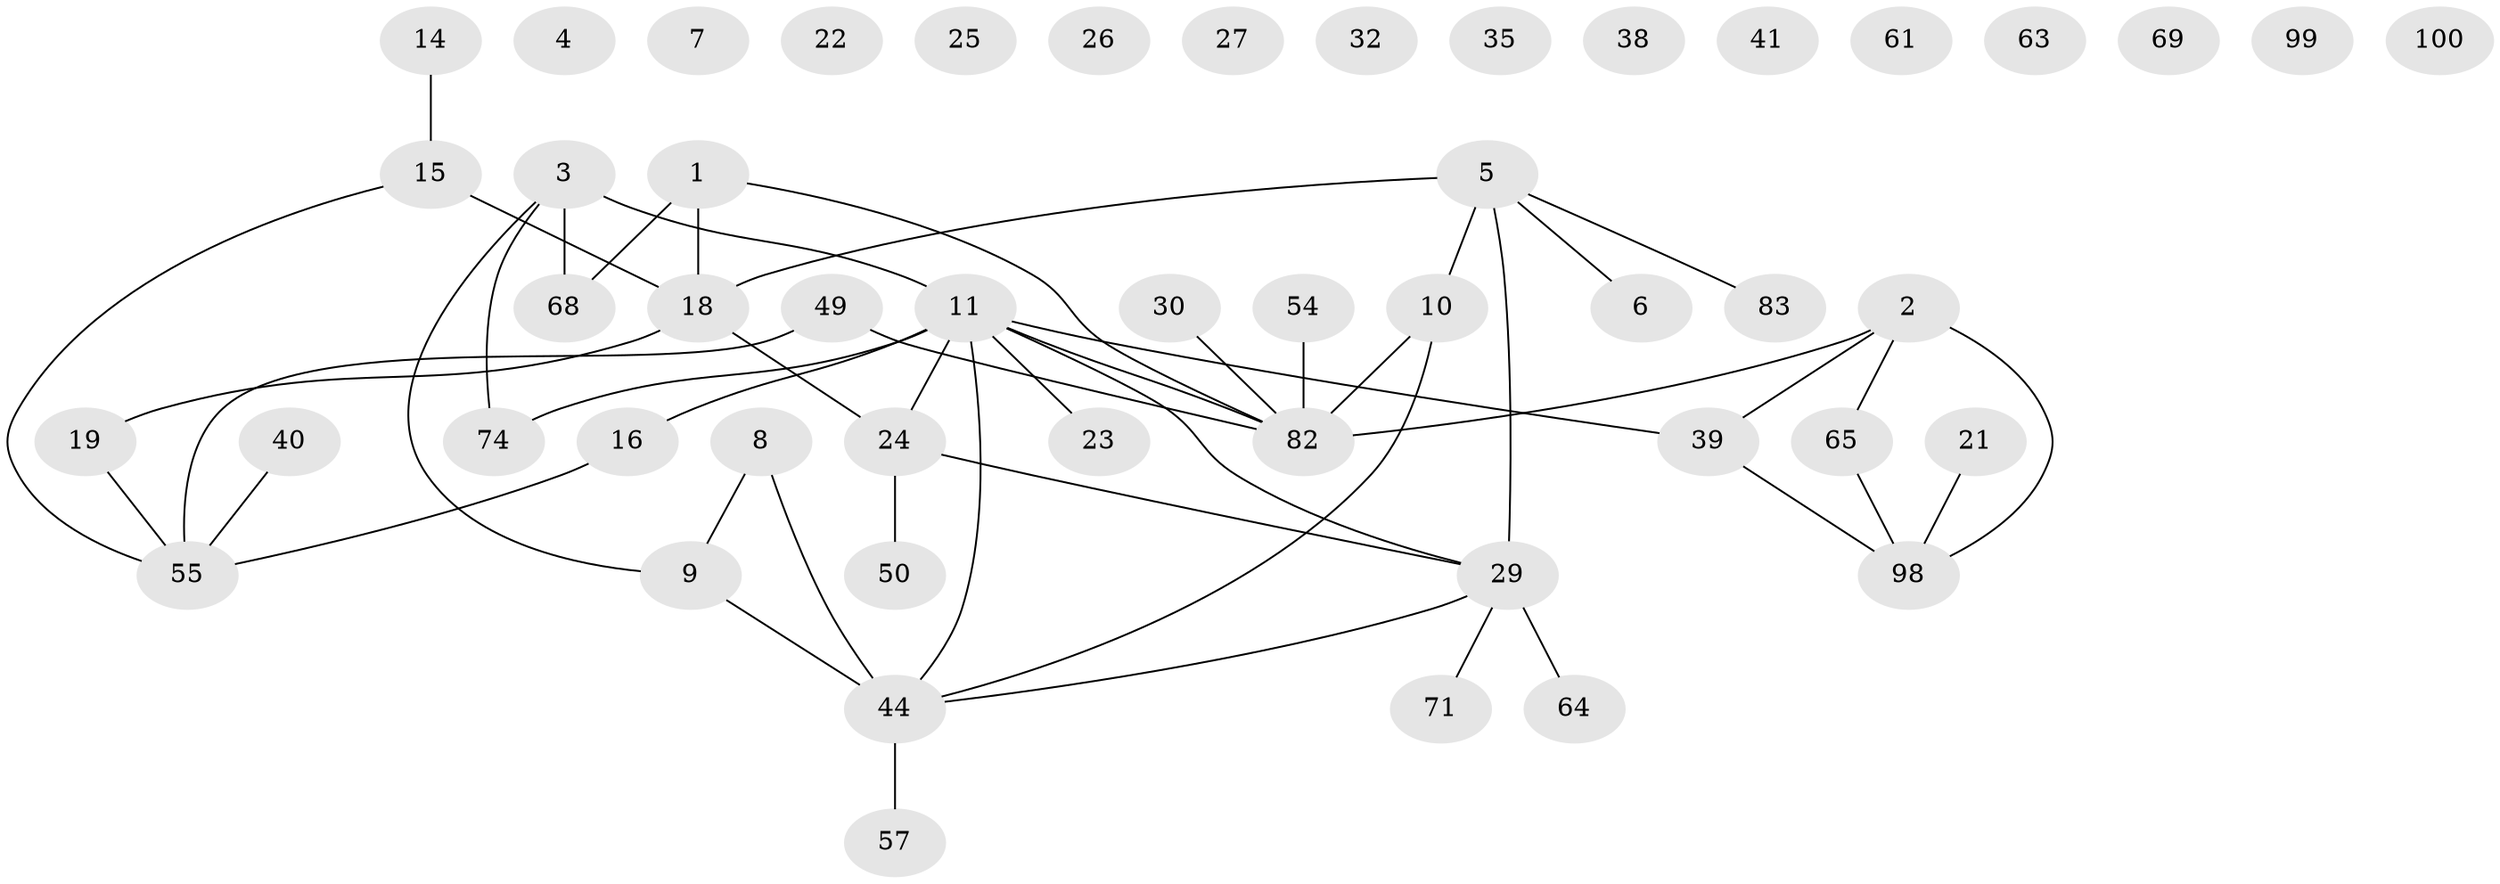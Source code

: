 // original degree distribution, {3: 0.21296296296296297, 2: 0.3055555555555556, 1: 0.24074074074074073, 4: 0.08333333333333333, 0: 0.1111111111111111, 5: 0.027777777777777776, 6: 0.018518518518518517}
// Generated by graph-tools (version 1.1) at 2025/16/03/04/25 18:16:44]
// undirected, 50 vertices, 50 edges
graph export_dot {
graph [start="1"]
  node [color=gray90,style=filled];
  1 [super="+43"];
  2 [super="+77+17"];
  3 [super="+70+12"];
  4 [super="+67"];
  5 [super="+20+45"];
  6 [super="+48"];
  7;
  8 [super="+51+56"];
  9 [super="+37"];
  10 [super="+34"];
  11 [super="+28+13"];
  14;
  15 [super="+31+33"];
  16 [super="+60+53"];
  18 [super="+58+104"];
  19;
  21 [super="+72"];
  22;
  23;
  24 [super="+95+106"];
  25;
  26;
  27;
  29 [super="+96+105"];
  30;
  32;
  35 [super="+42"];
  38 [super="+76+102"];
  39 [super="+78+47"];
  40;
  41;
  44 [super="+52"];
  49;
  50;
  54 [super="+66"];
  55 [super="+75+62"];
  57;
  61;
  63;
  64;
  65;
  68 [super="+97"];
  69;
  71;
  74;
  82 [super="+90"];
  83;
  98 [super="+101"];
  99;
  100;
  1 -- 82;
  1 -- 68;
  1 -- 18;
  2 -- 65;
  2 -- 98;
  2 -- 82;
  2 -- 39;
  3 -- 68;
  3 -- 11;
  3 -- 9;
  3 -- 74;
  5 -- 10 [weight=2];
  5 -- 6;
  5 -- 29;
  5 -- 83;
  5 -- 18;
  8 -- 9;
  8 -- 44 [weight=2];
  9 -- 44;
  10 -- 82;
  10 -- 44;
  11 -- 29;
  11 -- 44;
  11 -- 39;
  11 -- 74;
  11 -- 16;
  11 -- 82;
  11 -- 23;
  11 -- 24 [weight=2];
  14 -- 15;
  15 -- 18 [weight=2];
  15 -- 55;
  16 -- 55;
  18 -- 19;
  18 -- 24;
  19 -- 55;
  21 -- 98;
  24 -- 29;
  24 -- 50;
  29 -- 44;
  29 -- 71;
  29 -- 64;
  30 -- 82;
  39 -- 98;
  40 -- 55;
  44 -- 57;
  49 -- 82;
  49 -- 55;
  54 -- 82;
  65 -- 98;
}
